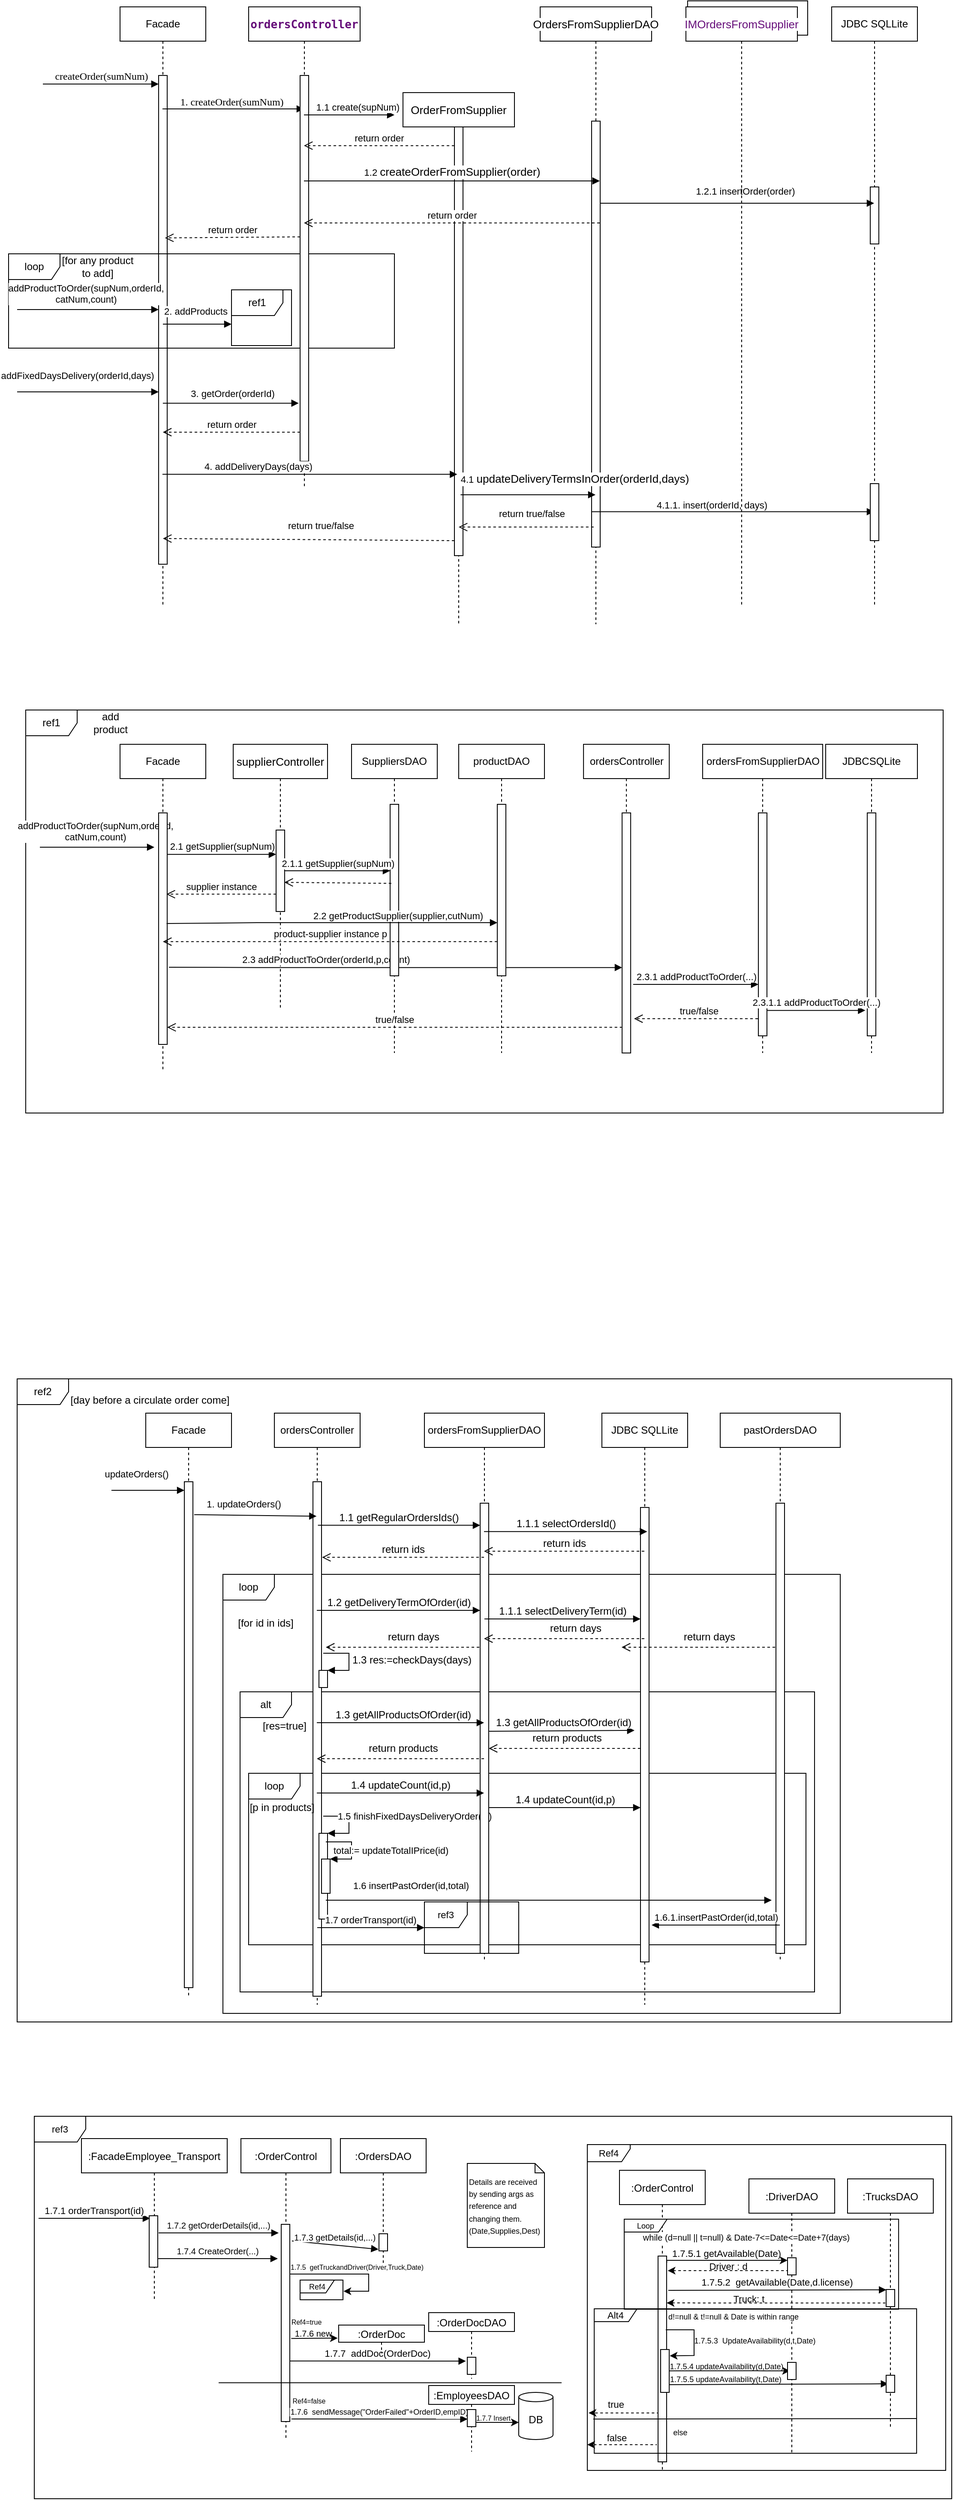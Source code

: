 <mxfile version="18.0.6" type="device"><diagram id="cPBLE0KKitC4MTnRT4KW" name="‫עמוד-1‬"><mxGraphModel dx="1162" dy="625" grid="1" gridSize="10" guides="1" tooltips="1" connect="1" arrows="1" fold="1" page="1" pageScale="1" pageWidth="1169" pageHeight="827" math="0" shadow="0"><root><mxCell id="0"/><mxCell id="1" parent="0"/><mxCell id="WtmdSHkWDEPnyB81uLNE-3" value="ref1" style="shape=umlFrame;whiteSpace=wrap;html=1;" parent="1" vertex="1"><mxGeometry x="30" y="890" width="1070" height="470" as="geometry"/></mxCell><mxCell id="WtmdSHkWDEPnyB81uLNE-88" value="ref2" style="shape=umlFrame;whiteSpace=wrap;html=1;fontFamily=Helvetica;fontColor=#000000;" parent="1" vertex="1"><mxGeometry x="20" y="1670" width="1090" height="750" as="geometry"/></mxCell><mxCell id="pAGz-KxnGS4Rv9tB_no6-17" value="loop" style="shape=umlFrame;whiteSpace=wrap;html=1;fontFamily=Helvetica;fontSize=12;" parent="1" vertex="1"><mxGeometry x="260" y="1898" width="720" height="512" as="geometry"/></mxCell><mxCell id="pAGz-KxnGS4Rv9tB_no6-19" value="alt" style="shape=umlFrame;whiteSpace=wrap;html=1;fontFamily=Helvetica;fontSize=12;" parent="1" vertex="1"><mxGeometry x="280" y="2035" width="670" height="350" as="geometry"/></mxCell><mxCell id="pAGz-KxnGS4Rv9tB_no6-31" value="loop" style="shape=umlFrame;whiteSpace=wrap;html=1;fontFamily=Helvetica;fontSize=12;" parent="1" vertex="1"><mxGeometry x="290" y="2130" width="650" height="200" as="geometry"/></mxCell><mxCell id="WtmdSHkWDEPnyB81uLNE-64" value="Object" style="html=1;fontFamily=Helvetica;" parent="1" vertex="1"><mxGeometry x="802" y="63" width="140" height="40" as="geometry"/></mxCell><mxCell id="WtmdSHkWDEPnyB81uLNE-1" value="Facade" style="shape=umlLifeline;perimeter=lifelinePerimeter;whiteSpace=wrap;html=1;container=1;collapsible=0;recursiveResize=0;outlineConnect=0;" parent="1" vertex="1"><mxGeometry x="140" y="70" width="100" height="700" as="geometry"/></mxCell><mxCell id="WtmdSHkWDEPnyB81uLNE-18" value="createOrder(sumNum)" style="html=1;verticalAlign=bottom;endArrow=block;entryX=0;entryY=0;labelBackgroundColor=none;fontFamily=Verdana;fontSize=12;edgeStyle=elbowEdgeStyle;elbow=vertical;" parent="WtmdSHkWDEPnyB81uLNE-1" edge="1"><mxGeometry relative="1" as="geometry"><mxPoint x="-90" y="90" as="sourcePoint"/><mxPoint x="45" y="90" as="targetPoint"/><mxPoint as="offset"/></mxGeometry></mxCell><mxCell id="WtmdSHkWDEPnyB81uLNE-33" value="" style="html=1;points=[];perimeter=orthogonalPerimeter;" parent="WtmdSHkWDEPnyB81uLNE-1" vertex="1"><mxGeometry x="45" y="80" width="10" height="570" as="geometry"/></mxCell><mxCell id="WtmdSHkWDEPnyB81uLNE-49" value="addFixedDaysDelivery(orderId,days)" style="html=1;verticalAlign=bottom;endArrow=block;rounded=0;fontFamily=Helvetica;" parent="WtmdSHkWDEPnyB81uLNE-1" edge="1"><mxGeometry x="-0.151" y="10" width="80" relative="1" as="geometry"><mxPoint x="-120" y="449" as="sourcePoint"/><mxPoint x="45" y="449" as="targetPoint"/><mxPoint as="offset"/></mxGeometry></mxCell><mxCell id="WtmdSHkWDEPnyB81uLNE-71" value="loop" style="shape=umlFrame;whiteSpace=wrap;html=1;fontFamily=Helvetica;" parent="WtmdSHkWDEPnyB81uLNE-1" vertex="1"><mxGeometry x="-130" y="288" width="450" height="110" as="geometry"/></mxCell><mxCell id="WtmdSHkWDEPnyB81uLNE-16" value="1. createOrder(sumNum)" style="html=1;verticalAlign=bottom;endArrow=block;labelBackgroundColor=none;fontFamily=Verdana;fontSize=12;edgeStyle=elbowEdgeStyle;elbow=vertical;" parent="1" edge="1"><mxGeometry x="-0.024" y="-1" relative="1" as="geometry"><mxPoint x="189.5" y="189" as="sourcePoint"/><mxPoint as="offset"/><Array as="points"><mxPoint x="270" y="189"/><mxPoint x="280" y="62"/><mxPoint x="690" y="62"/></Array><mxPoint x="354.5" y="189" as="targetPoint"/></mxGeometry></mxCell><mxCell id="WtmdSHkWDEPnyB81uLNE-32" value="&lt;pre style=&quot;background-color: rgb(255, 255, 255); font-family: &amp;quot;JetBrains Mono&amp;quot;, monospace; font-size: 9.8pt;&quot;&gt;&lt;span style=&quot;color:#660e7a;font-weight:bold;&quot;&gt;ordersController&lt;/span&gt;&lt;/pre&gt;" style="shape=umlLifeline;perimeter=lifelinePerimeter;whiteSpace=wrap;html=1;container=1;collapsible=0;recursiveResize=0;outlineConnect=0;" parent="1" vertex="1"><mxGeometry x="290" y="70" width="130" height="560" as="geometry"/></mxCell><mxCell id="WtmdSHkWDEPnyB81uLNE-40" value="" style="html=1;points=[];perimeter=orthogonalPerimeter;" parent="WtmdSHkWDEPnyB81uLNE-32" vertex="1"><mxGeometry x="60" y="80" width="10" height="450" as="geometry"/></mxCell><mxCell id="WtmdSHkWDEPnyB81uLNE-52" value="ref1" style="shape=umlFrame;whiteSpace=wrap;html=1;fontFamily=Helvetica;" parent="WtmdSHkWDEPnyB81uLNE-32" vertex="1"><mxGeometry x="-20" y="330" width="70" height="65" as="geometry"/></mxCell><mxCell id="WtmdSHkWDEPnyB81uLNE-59" value="return order" style="html=1;verticalAlign=bottom;endArrow=open;dashed=1;endSize=8;rounded=0;fontFamily=Helvetica;" parent="WtmdSHkWDEPnyB81uLNE-32" edge="1"><mxGeometry relative="1" as="geometry"><mxPoint x="60" y="496" as="sourcePoint"/><mxPoint x="-100.071" y="496" as="targetPoint"/></mxGeometry></mxCell><mxCell id="WtmdSHkWDEPnyB81uLNE-34" value="&lt;pre style=&quot;background-color: rgb(255, 255, 255); font-size: 9.8pt;&quot;&gt;&lt;font face=&quot;Helvetica&quot;&gt;OrderFromSupplier&lt;/font&gt;&lt;/pre&gt;" style="shape=umlLifeline;perimeter=lifelinePerimeter;whiteSpace=wrap;html=1;container=1;collapsible=0;recursiveResize=0;outlineConnect=0;" parent="1" vertex="1"><mxGeometry x="470" y="170" width="130" height="620" as="geometry"/></mxCell><mxCell id="WtmdSHkWDEPnyB81uLNE-36" value="" style="html=1;points=[];perimeter=orthogonalPerimeter;" parent="WtmdSHkWDEPnyB81uLNE-34" vertex="1"><mxGeometry x="60" y="40" width="10" height="500" as="geometry"/></mxCell><mxCell id="WtmdSHkWDEPnyB81uLNE-70" value="return true/false" style="html=1;verticalAlign=bottom;endArrow=open;dashed=1;endSize=8;rounded=0;fontFamily=Helvetica;exitX=0.24;exitY=0.953;exitDx=0;exitDy=0;exitPerimeter=0;" parent="WtmdSHkWDEPnyB81uLNE-34" edge="1"><mxGeometry x="-0.083" y="-7" relative="1" as="geometry"><mxPoint x="60.0" y="522.503" as="sourcePoint"/><mxPoint x="-280" y="520" as="targetPoint"/><mxPoint as="offset"/></mxGeometry></mxCell><mxCell id="WtmdSHkWDEPnyB81uLNE-35" value="1.1 create(supNum)" style="html=1;verticalAlign=bottom;endArrow=block;rounded=0;" parent="1" edge="1"><mxGeometry x="0.162" width="80" relative="1" as="geometry"><mxPoint x="354.5" y="196" as="sourcePoint"/><mxPoint x="460" y="196" as="targetPoint"/><mxPoint x="1" as="offset"/></mxGeometry></mxCell><mxCell id="WtmdSHkWDEPnyB81uLNE-37" value="return order" style="html=1;verticalAlign=bottom;endArrow=open;dashed=1;endSize=8;rounded=0;exitX=0;exitY=0.236;exitDx=0;exitDy=0;exitPerimeter=0;" parent="1" edge="1"><mxGeometry relative="1" as="geometry"><mxPoint x="530" y="231.84" as="sourcePoint"/><mxPoint x="354.5" y="231.84" as="targetPoint"/></mxGeometry></mxCell><mxCell id="WtmdSHkWDEPnyB81uLNE-39" value="&lt;pre style=&quot;background-color: rgb(255, 255, 255); font-size: 9.8pt;&quot;&gt;&lt;font face=&quot;Helvetica&quot;&gt;OrdersFromSupplierDAO&lt;/font&gt;&lt;/pre&gt;" style="shape=umlLifeline;perimeter=lifelinePerimeter;whiteSpace=wrap;html=1;container=1;collapsible=0;recursiveResize=0;outlineConnect=0;" parent="1" vertex="1"><mxGeometry x="630" y="70" width="130" height="720" as="geometry"/></mxCell><mxCell id="WtmdSHkWDEPnyB81uLNE-41" value="" style="html=1;points=[];perimeter=orthogonalPerimeter;" parent="WtmdSHkWDEPnyB81uLNE-39" vertex="1"><mxGeometry x="60" y="133.25" width="10" height="496.75" as="geometry"/></mxCell><mxCell id="WtmdSHkWDEPnyB81uLNE-68" value="4.1.1. insert(orderId, days)" style="html=1;verticalAlign=bottom;endArrow=block;rounded=0;fontFamily=Helvetica;" parent="WtmdSHkWDEPnyB81uLNE-39" target="WtmdSHkWDEPnyB81uLNE-44" edge="1"><mxGeometry x="-0.15" y="-1" width="80" relative="1" as="geometry"><mxPoint x="60" y="588.75" as="sourcePoint"/><mxPoint x="140" y="588.75" as="targetPoint"/><mxPoint as="offset"/></mxGeometry></mxCell><mxCell id="WtmdSHkWDEPnyB81uLNE-42" value="1.2&amp;nbsp;&lt;span style=&quot;font-size: 9.8pt;&quot;&gt;createOrderFromSupplier(order)&lt;/span&gt;" style="html=1;verticalAlign=bottom;endArrow=block;rounded=0;" parent="1" edge="1"><mxGeometry width="80" relative="1" as="geometry"><mxPoint x="354.5" y="273" as="sourcePoint"/><mxPoint x="699.5" y="273" as="targetPoint"/></mxGeometry></mxCell><mxCell id="WtmdSHkWDEPnyB81uLNE-43" value="return order" style="html=1;verticalAlign=bottom;endArrow=open;dashed=1;endSize=8;rounded=0;fontFamily=Helvetica;" parent="1" edge="1"><mxGeometry relative="1" as="geometry"><mxPoint x="699.5" y="322" as="sourcePoint"/><mxPoint x="354.5" y="322" as="targetPoint"/></mxGeometry></mxCell><mxCell id="WtmdSHkWDEPnyB81uLNE-44" value="JDBC SQLLite" style="shape=umlLifeline;perimeter=lifelinePerimeter;whiteSpace=wrap;html=1;container=1;collapsible=0;recursiveResize=0;outlineConnect=0;" parent="1" vertex="1"><mxGeometry x="970" y="70" width="100" height="700" as="geometry"/></mxCell><mxCell id="WtmdSHkWDEPnyB81uLNE-45" value="" style="html=1;points=[];perimeter=orthogonalPerimeter;" parent="WtmdSHkWDEPnyB81uLNE-44" vertex="1"><mxGeometry x="45" y="210" width="10" height="66.5" as="geometry"/></mxCell><mxCell id="WtmdSHkWDEPnyB81uLNE-66" value="" style="html=1;points=[];perimeter=orthogonalPerimeter;" parent="WtmdSHkWDEPnyB81uLNE-44" vertex="1"><mxGeometry x="45" y="556" width="10" height="66.5" as="geometry"/></mxCell><mxCell id="WtmdSHkWDEPnyB81uLNE-47" value="1.2.1 insertOrder(order)" style="html=1;verticalAlign=bottom;endArrow=block;rounded=0;fontFamily=Helvetica;" parent="1" target="WtmdSHkWDEPnyB81uLNE-44" edge="1"><mxGeometry x="0.058" y="5" width="80" relative="1" as="geometry"><mxPoint x="699.5" y="299" as="sourcePoint"/><mxPoint x="889.5" y="299" as="targetPoint"/><mxPoint as="offset"/></mxGeometry></mxCell><mxCell id="WtmdSHkWDEPnyB81uLNE-51" value="addProductToOrder(supNum,orderId,&lt;br&gt;catNum,count)" style="html=1;verticalAlign=bottom;endArrow=block;rounded=0;fontFamily=Helvetica;" parent="1" edge="1"><mxGeometry x="-0.03" y="3" width="80" relative="1" as="geometry"><mxPoint x="20" y="423" as="sourcePoint"/><mxPoint x="185" y="423" as="targetPoint"/><mxPoint as="offset"/></mxGeometry></mxCell><mxCell id="WtmdSHkWDEPnyB81uLNE-53" value="" style="html=1;verticalAlign=bottom;endArrow=block;rounded=0;fontFamily=Helvetica;" parent="1" edge="1"><mxGeometry width="80" relative="1" as="geometry"><mxPoint x="190" y="440" as="sourcePoint"/><mxPoint x="270" y="440" as="targetPoint"/></mxGeometry></mxCell><mxCell id="WtmdSHkWDEPnyB81uLNE-57" value="2. addProducts" style="edgeLabel;html=1;align=center;verticalAlign=middle;resizable=0;points=[];fontFamily=Helvetica;" parent="WtmdSHkWDEPnyB81uLNE-53" vertex="1" connectable="0"><mxGeometry x="-0.178" y="9" relative="1" as="geometry"><mxPoint x="5" y="-6" as="offset"/></mxGeometry></mxCell><mxCell id="WtmdSHkWDEPnyB81uLNE-55" value="3. getOrder(orderId)" style="html=1;verticalAlign=bottom;endArrow=block;rounded=0;fontFamily=Helvetica;entryX=-0.16;entryY=0.796;entryDx=0;entryDy=0;entryPerimeter=0;" parent="1" edge="1"><mxGeometry x="0.013" y="2" width="80" relative="1" as="geometry"><mxPoint x="189.929" y="532.2" as="sourcePoint"/><mxPoint x="348.4" y="532.2" as="targetPoint"/><mxPoint x="1" as="offset"/></mxGeometry></mxCell><mxCell id="WtmdSHkWDEPnyB81uLNE-48" value="return order" style="html=1;verticalAlign=bottom;endArrow=open;dashed=1;endSize=8;rounded=0;fontFamily=Helvetica;exitX=0;exitY=0.456;exitDx=0;exitDy=0;exitPerimeter=0;entryX=0.737;entryY=0.397;entryDx=0;entryDy=0;entryPerimeter=0;" parent="1" edge="1"><mxGeometry relative="1" as="geometry"><mxPoint x="350" y="338.2" as="sourcePoint"/><mxPoint x="192.37" y="339.44" as="targetPoint"/></mxGeometry></mxCell><mxCell id="WtmdSHkWDEPnyB81uLNE-62" value="4. addDeliveryDays(days)" style="html=1;verticalAlign=bottom;endArrow=block;rounded=0;fontFamily=Helvetica;entryX=0.32;entryY=0.928;entryDx=0;entryDy=0;entryPerimeter=0;" parent="1" edge="1"><mxGeometry x="-0.357" width="80" relative="1" as="geometry"><mxPoint x="189.5" y="615.16" as="sourcePoint"/><mxPoint x="533.2" y="615.16" as="targetPoint"/><mxPoint x="1" as="offset"/></mxGeometry></mxCell><mxCell id="WtmdSHkWDEPnyB81uLNE-63" value="&lt;pre style=&quot;background-color: rgb(255, 255, 255); font-size: 9.8pt;&quot;&gt;&lt;span style=&quot;color: rgb(102, 14, 122);&quot;&gt;&lt;font style=&quot;&quot; face=&quot;Helvetica&quot;&gt;IMOrdersFromSupplier&lt;/font&gt;&lt;/span&gt;&lt;/pre&gt;" style="shape=umlLifeline;perimeter=lifelinePerimeter;whiteSpace=wrap;html=1;container=1;collapsible=0;recursiveResize=0;outlineConnect=0;fontFamily=Helvetica;" parent="1" vertex="1"><mxGeometry x="800" y="70" width="130" height="700" as="geometry"/></mxCell><mxCell id="WtmdSHkWDEPnyB81uLNE-65" value="4.1&amp;nbsp;&lt;span style=&quot;font-size: 9.8pt;&quot;&gt;updateDeliveryTermsInOrder(orderId,days)&lt;/span&gt;" style="html=1;verticalAlign=bottom;endArrow=block;rounded=0;fontFamily=Helvetica;exitX=0.72;exitY=0.91;exitDx=0;exitDy=0;exitPerimeter=0;" parent="1" edge="1"><mxGeometry x="0.689" y="8" width="80" relative="1" as="geometry"><mxPoint x="537.2" y="639" as="sourcePoint"/><mxPoint x="694.5" y="639" as="targetPoint"/><mxPoint as="offset"/></mxGeometry></mxCell><mxCell id="WtmdSHkWDEPnyB81uLNE-69" value="return true/false" style="html=1;verticalAlign=bottom;endArrow=open;dashed=1;endSize=8;rounded=0;fontFamily=Helvetica;exitX=0.24;exitY=0.953;exitDx=0;exitDy=0;exitPerimeter=0;" parent="1" source="WtmdSHkWDEPnyB81uLNE-41" target="WtmdSHkWDEPnyB81uLNE-34" edge="1"><mxGeometry x="-0.083" y="-7" relative="1" as="geometry"><mxPoint x="410" y="760" as="sourcePoint"/><mxPoint x="330" y="760" as="targetPoint"/><mxPoint as="offset"/></mxGeometry></mxCell><mxCell id="WtmdSHkWDEPnyB81uLNE-72" value="[for any product to add]" style="text;html=1;strokeColor=none;fillColor=none;align=center;verticalAlign=middle;whiteSpace=wrap;rounded=0;fontFamily=Helvetica;" parent="1" vertex="1"><mxGeometry x="69" y="358" width="90" height="30" as="geometry"/></mxCell><mxCell id="WtmdSHkWDEPnyB81uLNE-73" value="add product" style="text;html=1;strokeColor=none;fillColor=none;align=center;verticalAlign=middle;whiteSpace=wrap;rounded=0;fontFamily=Helvetica;" parent="1" vertex="1"><mxGeometry x="99" y="890" width="60" height="30" as="geometry"/></mxCell><mxCell id="WtmdSHkWDEPnyB81uLNE-74" value="addProductToOrder(supNum,orderId,&lt;br&gt;catNum,count)" style="html=1;verticalAlign=bottom;endArrow=block;rounded=0;fontFamily=Helvetica;" parent="1" edge="1"><mxGeometry x="-0.03" y="3" width="80" relative="1" as="geometry"><mxPoint x="46.5" y="1050" as="sourcePoint"/><mxPoint x="180" y="1050" as="targetPoint"/><mxPoint as="offset"/></mxGeometry></mxCell><mxCell id="WtmdSHkWDEPnyB81uLNE-75" value="Facade" style="shape=umlLifeline;perimeter=lifelinePerimeter;whiteSpace=wrap;html=1;container=1;collapsible=0;recursiveResize=0;outlineConnect=0;" parent="1" vertex="1"><mxGeometry x="140" y="930" width="100" height="380" as="geometry"/></mxCell><mxCell id="WtmdSHkWDEPnyB81uLNE-77" value="" style="html=1;points=[];perimeter=orthogonalPerimeter;" parent="WtmdSHkWDEPnyB81uLNE-75" vertex="1"><mxGeometry x="45" y="80" width="10" height="270" as="geometry"/></mxCell><mxCell id="WtmdSHkWDEPnyB81uLNE-80" value="&lt;pre style=&quot;background-color: rgb(255, 255, 255); font-size: 9.8pt;&quot;&gt;&lt;font style=&quot;&quot; face=&quot;Helvetica&quot;&gt;supplierController&lt;/font&gt;&lt;/pre&gt;" style="shape=umlLifeline;perimeter=lifelinePerimeter;whiteSpace=wrap;html=1;container=1;collapsible=0;recursiveResize=0;outlineConnect=0;fontFamily=Helvetica;" parent="1" vertex="1"><mxGeometry x="272" y="930" width="110" height="310" as="geometry"/></mxCell><mxCell id="WtmdSHkWDEPnyB81uLNE-82" value="" style="html=1;points=[];perimeter=orthogonalPerimeter;fontFamily=Helvetica;fontColor=#000000;" parent="WtmdSHkWDEPnyB81uLNE-80" vertex="1"><mxGeometry x="50" y="100" width="10" height="95" as="geometry"/></mxCell><mxCell id="xWQB2rc7k7d2IPNSAw6_-12" value="2.3 addProductToOrder(orderId,p,count)" style="html=1;verticalAlign=bottom;endArrow=block;rounded=0;fontFamily=Helvetica;fontColor=#000000;exitX=1.205;exitY=0.532;exitDx=0;exitDy=0;exitPerimeter=0;" edge="1" parent="WtmdSHkWDEPnyB81uLNE-80" target="pAGz-KxnGS4Rv9tB_no6-54"><mxGeometry x="-0.308" width="80" relative="1" as="geometry"><mxPoint x="-74.95" y="260" as="sourcePoint"/><mxPoint x="308" y="260.32" as="targetPoint"/><Array as="points"><mxPoint x="28" y="260.32"/></Array><mxPoint as="offset"/></mxGeometry></mxCell><mxCell id="WtmdSHkWDEPnyB81uLNE-81" value="2.1 getSupplier(supNum)" style="html=1;verticalAlign=bottom;endArrow=block;rounded=0;fontFamily=Helvetica;fontColor=#000000;exitX=1.038;exitY=0.179;exitDx=0;exitDy=0;exitPerimeter=0;" parent="1" source="WtmdSHkWDEPnyB81uLNE-77" target="WtmdSHkWDEPnyB81uLNE-82" edge="1"><mxGeometry width="80" relative="1" as="geometry"><mxPoint x="240" y="1065" as="sourcePoint"/><mxPoint x="370" y="1080" as="targetPoint"/></mxGeometry></mxCell><mxCell id="WtmdSHkWDEPnyB81uLNE-83" value="SuppliersDAO" style="shape=umlLifeline;perimeter=lifelinePerimeter;whiteSpace=wrap;html=1;container=1;collapsible=0;recursiveResize=0;outlineConnect=0;fontFamily=Helvetica;fontColor=#000000;" parent="1" vertex="1"><mxGeometry x="410" y="930" width="100" height="360" as="geometry"/></mxCell><mxCell id="pAGz-KxnGS4Rv9tB_no6-53" value="" style="html=1;points=[];perimeter=orthogonalPerimeter;fontFamily=Helvetica;fontSize=11;" parent="WtmdSHkWDEPnyB81uLNE-83" vertex="1"><mxGeometry x="45" y="70" width="10" height="200" as="geometry"/></mxCell><mxCell id="WtmdSHkWDEPnyB81uLNE-86" value="ordersController" style="shape=umlLifeline;perimeter=lifelinePerimeter;whiteSpace=wrap;html=1;container=1;collapsible=0;recursiveResize=0;outlineConnect=0;fontFamily=Helvetica;fontColor=#000000;" parent="1" vertex="1"><mxGeometry x="680.56" y="930" width="100" height="360" as="geometry"/></mxCell><mxCell id="pAGz-KxnGS4Rv9tB_no6-54" value="" style="html=1;points=[];perimeter=orthogonalPerimeter;fontFamily=Helvetica;fontSize=11;" parent="WtmdSHkWDEPnyB81uLNE-86" vertex="1"><mxGeometry x="45" y="80" width="10" height="280" as="geometry"/></mxCell><mxCell id="xWQB2rc7k7d2IPNSAw6_-18" value="true/false" style="html=1;verticalAlign=bottom;endArrow=open;dashed=1;endSize=8;rounded=0;" edge="1" parent="WtmdSHkWDEPnyB81uLNE-86"><mxGeometry relative="1" as="geometry"><mxPoint x="209.44" y="320" as="sourcePoint"/><mxPoint x="58.94" y="320" as="targetPoint"/></mxGeometry></mxCell><mxCell id="WtmdSHkWDEPnyB81uLNE-87" value="ordersFromSupplierDAO" style="shape=umlLifeline;perimeter=lifelinePerimeter;whiteSpace=wrap;html=1;container=1;collapsible=0;recursiveResize=0;outlineConnect=0;fontFamily=Helvetica;fontColor=#000000;" parent="1" vertex="1"><mxGeometry x="819.5" y="930" width="140" height="360" as="geometry"/></mxCell><mxCell id="pAGz-KxnGS4Rv9tB_no6-55" value="" style="html=1;points=[];perimeter=orthogonalPerimeter;fontFamily=Helvetica;fontSize=11;" parent="WtmdSHkWDEPnyB81uLNE-87" vertex="1"><mxGeometry x="65" y="80" width="10" height="260" as="geometry"/></mxCell><mxCell id="WtmdSHkWDEPnyB81uLNE-89" value="[day before a circulate order come]" style="text;html=1;strokeColor=none;fillColor=none;align=center;verticalAlign=middle;whiteSpace=wrap;rounded=0;fontFamily=Helvetica;fontColor=#000000;" parent="1" vertex="1"><mxGeometry x="70" y="1680" width="210" height="30" as="geometry"/></mxCell><mxCell id="pAGz-KxnGS4Rv9tB_no6-1" value="Facade" style="shape=umlLifeline;perimeter=lifelinePerimeter;whiteSpace=wrap;html=1;container=1;collapsible=0;recursiveResize=0;outlineConnect=0;" parent="1" vertex="1"><mxGeometry x="170" y="1710" width="100" height="680" as="geometry"/></mxCell><mxCell id="pAGz-KxnGS4Rv9tB_no6-2" value="" style="html=1;points=[];perimeter=orthogonalPerimeter;" parent="pAGz-KxnGS4Rv9tB_no6-1" vertex="1"><mxGeometry x="45" y="80" width="10" height="590" as="geometry"/></mxCell><mxCell id="pAGz-KxnGS4Rv9tB_no6-5" value="updateOrders()" style="html=1;verticalAlign=bottom;endArrow=block;rounded=0;" parent="pAGz-KxnGS4Rv9tB_no6-1" edge="1"><mxGeometry x="-0.294" y="10" width="80" relative="1" as="geometry"><mxPoint x="-40" y="90" as="sourcePoint"/><mxPoint x="45" y="90" as="targetPoint"/><mxPoint x="-1" as="offset"/></mxGeometry></mxCell><mxCell id="pAGz-KxnGS4Rv9tB_no6-3" value="ordersController" style="shape=umlLifeline;perimeter=lifelinePerimeter;whiteSpace=wrap;html=1;container=1;collapsible=0;recursiveResize=0;outlineConnect=0;fontFamily=Helvetica;fontColor=#000000;" parent="1" vertex="1"><mxGeometry x="320" y="1710" width="100" height="690" as="geometry"/></mxCell><mxCell id="pAGz-KxnGS4Rv9tB_no6-4" value="" style="html=1;points=[];perimeter=orthogonalPerimeter;" parent="pAGz-KxnGS4Rv9tB_no6-3" vertex="1"><mxGeometry x="45" y="80" width="10" height="600" as="geometry"/></mxCell><mxCell id="pAGz-KxnGS4Rv9tB_no6-25" value="" style="html=1;points=[];perimeter=orthogonalPerimeter;fontFamily=Helvetica;fontSize=12;" parent="pAGz-KxnGS4Rv9tB_no6-3" vertex="1"><mxGeometry x="52" y="300" width="10" height="20" as="geometry"/></mxCell><mxCell id="pAGz-KxnGS4Rv9tB_no6-26" value="1.3 res:=checkDays(days)" style="edgeStyle=orthogonalEdgeStyle;html=1;align=left;spacingLeft=2;endArrow=block;rounded=0;entryX=1;entryY=0;fontFamily=Helvetica;fontSize=12;" parent="pAGz-KxnGS4Rv9tB_no6-3" target="pAGz-KxnGS4Rv9tB_no6-25" edge="1"><mxGeometry relative="1" as="geometry"><mxPoint x="57" y="280" as="sourcePoint"/><Array as="points"><mxPoint x="87" y="280"/></Array></mxGeometry></mxCell><mxCell id="pAGz-KxnGS4Rv9tB_no6-18" value="[for id in ids]" style="text;html=1;strokeColor=none;fillColor=none;align=center;verticalAlign=middle;whiteSpace=wrap;rounded=0;fontFamily=Helvetica;fontSize=12;" parent="pAGz-KxnGS4Rv9tB_no6-3" vertex="1"><mxGeometry x="-50" y="230" width="80" height="30" as="geometry"/></mxCell><mxCell id="pAGz-KxnGS4Rv9tB_no6-38" value="" style="html=1;points=[];perimeter=orthogonalPerimeter;fontFamily=Helvetica;fontSize=11;" parent="pAGz-KxnGS4Rv9tB_no6-3" vertex="1"><mxGeometry x="52" y="490" width="10" height="100" as="geometry"/></mxCell><mxCell id="pAGz-KxnGS4Rv9tB_no6-39" value="&lt;span style=&quot;text-align: center;&quot;&gt;1.5&amp;nbsp;finishFixedDaysDeliveryOrder(id)&lt;/span&gt;" style="edgeStyle=orthogonalEdgeStyle;html=1;align=left;spacingLeft=2;endArrow=block;rounded=0;entryX=1;entryY=0;fontFamily=Helvetica;fontSize=11;" parent="pAGz-KxnGS4Rv9tB_no6-3" target="pAGz-KxnGS4Rv9tB_no6-38" edge="1"><mxGeometry x="-0.653" relative="1" as="geometry"><mxPoint x="57" y="470" as="sourcePoint"/><Array as="points"><mxPoint x="87" y="470"/></Array><mxPoint as="offset"/></mxGeometry></mxCell><mxCell id="pAGz-KxnGS4Rv9tB_no6-40" value="" style="html=1;points=[];perimeter=orthogonalPerimeter;fontFamily=Helvetica;fontSize=11;" parent="pAGz-KxnGS4Rv9tB_no6-3" vertex="1"><mxGeometry x="55" y="520" width="10" height="40" as="geometry"/></mxCell><mxCell id="pAGz-KxnGS4Rv9tB_no6-41" value="&lt;font style=&quot;font-size: 11px;&quot;&gt;total:=&amp;nbsp;updateTotalIPrice(id)&lt;/font&gt;" style="edgeStyle=orthogonalEdgeStyle;html=1;align=left;spacingLeft=2;endArrow=block;rounded=0;entryX=1;entryY=0;fontFamily=Helvetica;fontSize=11;" parent="pAGz-KxnGS4Rv9tB_no6-3" target="pAGz-KxnGS4Rv9tB_no6-40" edge="1"><mxGeometry x="1" y="-10" relative="1" as="geometry"><mxPoint x="60" y="500" as="sourcePoint"/><Array as="points"><mxPoint x="90" y="500"/></Array><mxPoint as="offset"/></mxGeometry></mxCell><mxCell id="pAGz-KxnGS4Rv9tB_no6-7" value="1. updateOrders()" style="html=1;verticalAlign=bottom;endArrow=block;rounded=0;entryX=0.42;entryY=0.067;entryDx=0;entryDy=0;entryPerimeter=0;exitX=1.148;exitY=0.065;exitDx=0;exitDy=0;exitPerimeter=0;" parent="1" source="pAGz-KxnGS4Rv9tB_no6-2" target="pAGz-KxnGS4Rv9tB_no6-4" edge="1"><mxGeometry x="-0.191" y="4" width="80" relative="1" as="geometry"><mxPoint x="230" y="1824.71" as="sourcePoint"/><mxPoint x="315" y="1824.71" as="targetPoint"/><mxPoint as="offset"/></mxGeometry></mxCell><mxCell id="pAGz-KxnGS4Rv9tB_no6-8" value="ordersFromSupplierDAO" style="shape=umlLifeline;perimeter=lifelinePerimeter;whiteSpace=wrap;html=1;container=1;collapsible=0;recursiveResize=0;outlineConnect=0;fontFamily=Helvetica;fontColor=#000000;" parent="1" vertex="1"><mxGeometry x="495" y="1710" width="140" height="640" as="geometry"/></mxCell><mxCell id="pAGz-KxnGS4Rv9tB_no6-10" value="" style="html=1;points=[];perimeter=orthogonalPerimeter;fontFamily=Helvetica;" parent="pAGz-KxnGS4Rv9tB_no6-8" vertex="1"><mxGeometry x="65" y="105" width="10" height="525" as="geometry"/></mxCell><mxCell id="pAGz-KxnGS4Rv9tB_no6-24" value="return days" style="html=1;verticalAlign=bottom;endArrow=open;dashed=1;endSize=8;rounded=0;fontFamily=Helvetica;fontSize=12;" parent="pAGz-KxnGS4Rv9tB_no6-8" edge="1"><mxGeometry x="-0.128" y="-3" relative="1" as="geometry"><mxPoint x="64" y="273" as="sourcePoint"/><mxPoint x="-115" y="273" as="targetPoint"/><mxPoint x="1" as="offset"/></mxGeometry></mxCell><mxCell id="pAGz-KxnGS4Rv9tB_no6-48" value="ref3" style="shape=umlFrame;whiteSpace=wrap;html=1;fontFamily=Helvetica;fontSize=11;width=50;height=30;" parent="pAGz-KxnGS4Rv9tB_no6-8" vertex="1"><mxGeometry y="570" width="110" height="60" as="geometry"/></mxCell><mxCell id="pAGz-KxnGS4Rv9tB_no6-9" value="&lt;font style=&quot;font-size: 12px;&quot;&gt;1.1&amp;nbsp;getRegularOrdersIds()&lt;/font&gt;" style="html=1;verticalAlign=bottom;endArrow=block;rounded=0;exitX=0.58;exitY=0.473;exitDx=0;exitDy=0;exitPerimeter=0;" parent="1" target="pAGz-KxnGS4Rv9tB_no6-10" edge="1"><mxGeometry width="80" relative="1" as="geometry"><mxPoint x="370.8" y="1840.76" as="sourcePoint"/><mxPoint x="564.5" y="1840.76" as="targetPoint"/></mxGeometry></mxCell><mxCell id="pAGz-KxnGS4Rv9tB_no6-11" value="return ids" style="html=1;verticalAlign=bottom;endArrow=open;dashed=1;endSize=8;rounded=0;fontFamily=Helvetica;fontSize=12;entryX=1.06;entryY=0.593;entryDx=0;entryDy=0;entryPerimeter=0;" parent="1" edge="1"><mxGeometry relative="1" as="geometry"><mxPoint x="564.5" y="1878.16" as="sourcePoint"/><mxPoint x="375.6" y="1878.16" as="targetPoint"/></mxGeometry></mxCell><mxCell id="pAGz-KxnGS4Rv9tB_no6-12" value="JDBC SQLLite" style="shape=umlLifeline;perimeter=lifelinePerimeter;whiteSpace=wrap;html=1;container=1;collapsible=0;recursiveResize=0;outlineConnect=0;" parent="1" vertex="1"><mxGeometry x="702" y="1710" width="100" height="690" as="geometry"/></mxCell><mxCell id="pAGz-KxnGS4Rv9tB_no6-13" value="" style="html=1;points=[];perimeter=orthogonalPerimeter;" parent="pAGz-KxnGS4Rv9tB_no6-12" vertex="1"><mxGeometry x="45" y="110" width="10" height="530" as="geometry"/></mxCell><mxCell id="pAGz-KxnGS4Rv9tB_no6-21" value="1.1.1 selectDeliveryTerm(id)" style="html=1;verticalAlign=bottom;endArrow=block;rounded=0;fontFamily=Helvetica;fontSize=12;entryX=0.528;entryY=0.414;entryDx=0;entryDy=0;entryPerimeter=0;" parent="pAGz-KxnGS4Rv9tB_no6-12" source="pAGz-KxnGS4Rv9tB_no6-8" edge="1"><mxGeometry width="80" relative="1" as="geometry"><mxPoint x="-145.3" y="240.0" as="sourcePoint"/><mxPoint x="45" y="240.0" as="targetPoint"/></mxGeometry></mxCell><mxCell id="pAGz-KxnGS4Rv9tB_no6-34" value="1.3&amp;nbsp;&lt;font style=&quot;font-size: 12px;&quot;&gt;getAllProductsOfOrder(id)&lt;/font&gt;" style="html=1;verticalAlign=bottom;endArrow=block;rounded=0;fontFamily=Helvetica;fontSize=12;" parent="pAGz-KxnGS4Rv9tB_no6-12" edge="1"><mxGeometry x="0.031" width="80" relative="1" as="geometry"><mxPoint x="-132" y="371" as="sourcePoint"/><mxPoint x="38" y="370" as="targetPoint"/><mxPoint as="offset"/></mxGeometry></mxCell><mxCell id="pAGz-KxnGS4Rv9tB_no6-35" value="return products" style="html=1;verticalAlign=bottom;endArrow=open;dashed=1;endSize=8;rounded=0;fontFamily=Helvetica;fontSize=12;" parent="pAGz-KxnGS4Rv9tB_no6-12" edge="1"><mxGeometry x="-0.031" y="-3" relative="1" as="geometry"><mxPoint x="45" y="391" as="sourcePoint"/><mxPoint x="-132" y="391" as="targetPoint"/><mxPoint as="offset"/></mxGeometry></mxCell><mxCell id="pAGz-KxnGS4Rv9tB_no6-36" value="&lt;font style=&quot;font-size: 12px;&quot;&gt;1.4&amp;nbsp;updateCount(id,p)&lt;/font&gt;" style="html=1;verticalAlign=bottom;endArrow=block;rounded=0;fontFamily=Helvetica;fontSize=12;" parent="pAGz-KxnGS4Rv9tB_no6-12" edge="1"><mxGeometry width="80" relative="1" as="geometry"><mxPoint x="-132" y="460" as="sourcePoint"/><mxPoint x="45" y="460" as="targetPoint"/></mxGeometry></mxCell><mxCell id="pAGz-KxnGS4Rv9tB_no6-15" value="1.1.1 selectOrdersId()" style="html=1;verticalAlign=bottom;endArrow=block;rounded=0;fontFamily=Helvetica;fontSize=12;entryX=0.528;entryY=0.414;entryDx=0;entryDy=0;entryPerimeter=0;" parent="1" edge="1"><mxGeometry width="80" relative="1" as="geometry"><mxPoint x="564.5" y="1848.14" as="sourcePoint"/><mxPoint x="754.8" y="1848.14" as="targetPoint"/></mxGeometry></mxCell><mxCell id="pAGz-KxnGS4Rv9tB_no6-16" value="return ids" style="html=1;verticalAlign=bottom;endArrow=open;dashed=1;endSize=8;rounded=0;fontFamily=Helvetica;fontSize=12;" parent="1" edge="1"><mxGeometry relative="1" as="geometry"><mxPoint x="751.5" y="1871" as="sourcePoint"/><mxPoint x="564.5" y="1871" as="targetPoint"/></mxGeometry></mxCell><mxCell id="pAGz-KxnGS4Rv9tB_no6-20" value="1.2&amp;nbsp;&lt;font style=&quot;font-size: 12px;&quot;&gt;getDeliveryTermOfOrder(id)&lt;/font&gt;" style="html=1;verticalAlign=bottom;endArrow=block;rounded=0;fontFamily=Helvetica;fontSize=12;" parent="1" edge="1"><mxGeometry width="80" relative="1" as="geometry"><mxPoint x="369.5" y="1940" as="sourcePoint"/><mxPoint x="560" y="1940" as="targetPoint"/></mxGeometry></mxCell><mxCell id="pAGz-KxnGS4Rv9tB_no6-23" value="return days" style="html=1;verticalAlign=bottom;endArrow=open;dashed=1;endSize=8;rounded=0;fontFamily=Helvetica;fontSize=12;" parent="1" edge="1"><mxGeometry x="-0.128" y="-3" relative="1" as="geometry"><mxPoint x="751.5" y="1973" as="sourcePoint"/><mxPoint x="564.5" y="1973" as="targetPoint"/><mxPoint x="1" as="offset"/></mxGeometry></mxCell><mxCell id="pAGz-KxnGS4Rv9tB_no6-27" value="[res=true]" style="text;html=1;strokeColor=none;fillColor=none;align=center;verticalAlign=middle;whiteSpace=wrap;rounded=0;fontFamily=Helvetica;fontSize=12;" parent="1" vertex="1"><mxGeometry x="302" y="2060" width="60" height="30" as="geometry"/></mxCell><mxCell id="pAGz-KxnGS4Rv9tB_no6-28" value="1.3&amp;nbsp;&lt;font style=&quot;font-size: 12px;&quot;&gt;getAllProductsOfOrder(id)&lt;/font&gt;" style="html=1;verticalAlign=bottom;endArrow=block;rounded=0;fontFamily=Helvetica;fontSize=12;" parent="1" edge="1"><mxGeometry x="0.031" width="80" relative="1" as="geometry"><mxPoint x="369.5" y="2071" as="sourcePoint"/><mxPoint x="564.5" y="2071" as="targetPoint"/><mxPoint as="offset"/></mxGeometry></mxCell><mxCell id="pAGz-KxnGS4Rv9tB_no6-29" value="return products" style="html=1;verticalAlign=bottom;endArrow=open;dashed=1;endSize=8;rounded=0;fontFamily=Helvetica;fontSize=12;" parent="1" edge="1"><mxGeometry x="-0.031" y="-3" relative="1" as="geometry"><mxPoint x="564.5" y="2113" as="sourcePoint"/><mxPoint x="369.5" y="2113" as="targetPoint"/><mxPoint as="offset"/></mxGeometry></mxCell><mxCell id="pAGz-KxnGS4Rv9tB_no6-32" value="[p in products]" style="text;html=1;strokeColor=none;fillColor=none;align=center;verticalAlign=middle;whiteSpace=wrap;rounded=0;fontFamily=Helvetica;fontSize=12;" parent="1" vertex="1"><mxGeometry x="289" y="2155" width="80" height="30" as="geometry"/></mxCell><mxCell id="pAGz-KxnGS4Rv9tB_no6-33" value="&lt;font style=&quot;font-size: 12px;&quot;&gt;1.4&amp;nbsp;updateCount(id,p)&lt;/font&gt;" style="html=1;verticalAlign=bottom;endArrow=block;rounded=0;fontFamily=Helvetica;fontSize=12;" parent="1" edge="1"><mxGeometry width="80" relative="1" as="geometry"><mxPoint x="369.5" y="2153" as="sourcePoint"/><mxPoint x="564.5" y="2153" as="targetPoint"/></mxGeometry></mxCell><mxCell id="pAGz-KxnGS4Rv9tB_no6-42" value="1.6 insertPastOrder(id,total)" style="html=1;verticalAlign=bottom;endArrow=block;rounded=0;fontFamily=Helvetica;fontSize=11;" parent="1" edge="1"><mxGeometry x="-0.622" y="8" width="80" relative="1" as="geometry"><mxPoint x="380" y="2278" as="sourcePoint"/><mxPoint x="900" y="2278" as="targetPoint"/><mxPoint as="offset"/></mxGeometry></mxCell><mxCell id="pAGz-KxnGS4Rv9tB_no6-43" value="pastOrdersDAO" style="shape=umlLifeline;perimeter=lifelinePerimeter;whiteSpace=wrap;html=1;container=1;collapsible=0;recursiveResize=0;outlineConnect=0;fontFamily=Helvetica;fontColor=#000000;" parent="1" vertex="1"><mxGeometry x="840" y="1710" width="140" height="640" as="geometry"/></mxCell><mxCell id="pAGz-KxnGS4Rv9tB_no6-44" value="" style="html=1;points=[];perimeter=orthogonalPerimeter;fontFamily=Helvetica;" parent="pAGz-KxnGS4Rv9tB_no6-43" vertex="1"><mxGeometry x="65" y="105" width="10" height="525" as="geometry"/></mxCell><mxCell id="pAGz-KxnGS4Rv9tB_no6-45" value="return days" style="html=1;verticalAlign=bottom;endArrow=open;dashed=1;endSize=8;rounded=0;fontFamily=Helvetica;fontSize=12;" parent="pAGz-KxnGS4Rv9tB_no6-43" edge="1"><mxGeometry x="-0.128" y="-3" relative="1" as="geometry"><mxPoint x="64" y="273" as="sourcePoint"/><mxPoint x="-115" y="273" as="targetPoint"/><mxPoint x="1" as="offset"/></mxGeometry></mxCell><mxCell id="pAGz-KxnGS4Rv9tB_no6-47" value="1.7 orderTransport(id)" style="html=1;verticalAlign=bottom;endArrow=block;rounded=0;fontFamily=Helvetica;fontSize=11;" parent="1" target="pAGz-KxnGS4Rv9tB_no6-48" edge="1"><mxGeometry width="80" relative="1" as="geometry"><mxPoint x="370" y="2310" as="sourcePoint"/><mxPoint x="450" y="2310" as="targetPoint"/><mxPoint x="-1" as="offset"/></mxGeometry></mxCell><mxCell id="pAGz-KxnGS4Rv9tB_no6-49" value="1.6.1.insertPastOrder(id,total)" style="html=1;verticalAlign=bottom;endArrow=block;rounded=0;fontFamily=Helvetica;fontSize=11;" parent="1" edge="1"><mxGeometry width="80" relative="1" as="geometry"><mxPoint x="909.5" y="2307" as="sourcePoint"/><mxPoint x="760" y="2307" as="targetPoint"/></mxGeometry></mxCell><mxCell id="pAGz-KxnGS4Rv9tB_no6-50" value="ref3" style="shape=umlFrame;whiteSpace=wrap;html=1;fontFamily=Helvetica;fontSize=11;" parent="1" vertex="1"><mxGeometry x="40" y="2530" width="1070" height="446" as="geometry"/></mxCell><mxCell id="clIOkwuzKP0bnnRMlVfx-1" value=":OrderControl" style="shape=umlLifeline;perimeter=lifelinePerimeter;container=1;collapsible=0;recursiveResize=0;rounded=0;shadow=0;strokeWidth=1;" parent="1" vertex="1"><mxGeometry x="722.5" y="2593" width="100" height="350" as="geometry"/></mxCell><mxCell id="clIOkwuzKP0bnnRMlVfx-2" value="" style="points=[];perimeter=orthogonalPerimeter;rounded=0;shadow=0;strokeWidth=1;" parent="clIOkwuzKP0bnnRMlVfx-1" vertex="1"><mxGeometry x="45" y="100" width="10" height="240" as="geometry"/></mxCell><mxCell id="clIOkwuzKP0bnnRMlVfx-3" value="" style="endArrow=classic;html=1;rounded=0;fontSize=9;entryX=1.065;entryY=0.147;entryDx=0;entryDy=0;entryPerimeter=0;" parent="clIOkwuzKP0bnnRMlVfx-1" target="clIOkwuzKP0bnnRMlVfx-4" edge="1"><mxGeometry width="50" height="50" relative="1" as="geometry"><mxPoint x="54" y="186" as="sourcePoint"/><mxPoint x="54.69" y="216.2" as="targetPoint"/><Array as="points"><mxPoint x="87" y="186"/><mxPoint x="87" y="216"/></Array></mxGeometry></mxCell><mxCell id="clIOkwuzKP0bnnRMlVfx-4" value="" style="points=[];perimeter=orthogonalPerimeter;rounded=0;shadow=0;strokeWidth=1;" parent="clIOkwuzKP0bnnRMlVfx-1" vertex="1"><mxGeometry x="48" y="209" width="10" height="50" as="geometry"/></mxCell><mxCell id="clIOkwuzKP0bnnRMlVfx-5" value="" style="edgeStyle=orthogonalEdgeStyle;rounded=0;orthogonalLoop=1;jettySize=auto;html=1;startArrow=none;startFill=0;endArrow=classic;endFill=1;exitX=1.016;exitY=0.033;exitDx=0;exitDy=0;exitPerimeter=0;" parent="clIOkwuzKP0bnnRMlVfx-1" edge="1"><mxGeometry relative="1" as="geometry"><mxPoint x="58.0" y="233.82" as="sourcePoint"/><mxPoint x="198.84" y="233.888" as="targetPoint"/><Array as="points"><mxPoint x="159.84" y="233.87"/><mxPoint x="159.84" y="233.87"/></Array></mxGeometry></mxCell><mxCell id="clIOkwuzKP0bnnRMlVfx-6" value="" style="verticalAlign=bottom;endArrow=block;entryX=0.016;entryY=0.019;shadow=0;strokeWidth=1;entryDx=0;entryDy=0;entryPerimeter=0;exitX=1.075;exitY=0.269;exitDx=0;exitDy=0;exitPerimeter=0;" parent="clIOkwuzKP0bnnRMlVfx-1" edge="1"><mxGeometry relative="1" as="geometry"><mxPoint x="58.0" y="249.97" as="sourcePoint"/><mxPoint x="313.41" y="249" as="targetPoint"/></mxGeometry></mxCell><mxCell id="clIOkwuzKP0bnnRMlVfx-7" value=":DriverDAO" style="shape=umlLifeline;perimeter=lifelinePerimeter;container=1;collapsible=0;recursiveResize=0;rounded=0;shadow=0;strokeWidth=1;" parent="1" vertex="1"><mxGeometry x="873.5" y="2603" width="100" height="320" as="geometry"/></mxCell><mxCell id="clIOkwuzKP0bnnRMlVfx-8" value="" style="points=[];perimeter=orthogonalPerimeter;rounded=0;shadow=0;strokeWidth=1;" parent="clIOkwuzKP0bnnRMlVfx-7" vertex="1"><mxGeometry x="45" y="92" width="10" height="20" as="geometry"/></mxCell><mxCell id="clIOkwuzKP0bnnRMlVfx-9" value="Truck: t" style="text;html=1;align=center;verticalAlign=middle;resizable=0;points=[];autosize=1;strokeColor=none;fillColor=none;fontSize=11;" parent="clIOkwuzKP0bnnRMlVfx-7" vertex="1"><mxGeometry x="-26" y="130" width="50" height="20" as="geometry"/></mxCell><mxCell id="clIOkwuzKP0bnnRMlVfx-10" value="" style="points=[];perimeter=orthogonalPerimeter;rounded=0;shadow=0;strokeWidth=1;" parent="clIOkwuzKP0bnnRMlVfx-7" vertex="1"><mxGeometry x="45" y="214" width="10" height="20" as="geometry"/></mxCell><mxCell id="clIOkwuzKP0bnnRMlVfx-11" value=":TrucksDAO" style="shape=umlLifeline;perimeter=lifelinePerimeter;container=1;collapsible=0;recursiveResize=0;rounded=0;shadow=0;strokeWidth=1;" parent="1" vertex="1"><mxGeometry x="988.5" y="2603" width="100" height="290" as="geometry"/></mxCell><mxCell id="clIOkwuzKP0bnnRMlVfx-12" value="" style="points=[];perimeter=orthogonalPerimeter;rounded=0;shadow=0;strokeWidth=1;" parent="clIOkwuzKP0bnnRMlVfx-11" vertex="1"><mxGeometry x="45" y="129" width="10" height="20" as="geometry"/></mxCell><mxCell id="clIOkwuzKP0bnnRMlVfx-13" value="" style="edgeStyle=orthogonalEdgeStyle;rounded=0;orthogonalLoop=1;jettySize=auto;html=1;startArrow=classic;startFill=1;endArrow=none;endFill=0;dashed=1;exitX=1.02;exitY=0.857;exitDx=0;exitDy=0;exitPerimeter=0;" parent="clIOkwuzKP0bnnRMlVfx-11" edge="1"><mxGeometry relative="1" as="geometry"><mxPoint x="-211" y="144.683" as="sourcePoint"/><mxPoint x="44" y="144.733" as="targetPoint"/><Array as="points"><mxPoint x="-36" y="145"/></Array></mxGeometry></mxCell><mxCell id="clIOkwuzKP0bnnRMlVfx-14" value="" style="points=[];perimeter=orthogonalPerimeter;rounded=0;shadow=0;strokeWidth=1;" parent="clIOkwuzKP0bnnRMlVfx-11" vertex="1"><mxGeometry x="45" y="229" width="10" height="20" as="geometry"/></mxCell><mxCell id="clIOkwuzKP0bnnRMlVfx-15" value="" style="edgeStyle=orthogonalEdgeStyle;rounded=0;orthogonalLoop=1;jettySize=auto;html=1;startArrow=none;startFill=0;endArrow=classic;endFill=1;exitX=1.016;exitY=0.033;exitDx=0;exitDy=0;exitPerimeter=0;" parent="1" source="clIOkwuzKP0bnnRMlVfx-2" target="clIOkwuzKP0bnnRMlVfx-8" edge="1"><mxGeometry relative="1" as="geometry"><mxPoint x="806.5" y="2698" as="sourcePoint"/><Array as="points"><mxPoint x="879.5" y="2698"/><mxPoint x="879.5" y="2698"/></Array></mxGeometry></mxCell><mxCell id="clIOkwuzKP0bnnRMlVfx-16" value="1.7.5.1 getAvailable(Date)" style="text;html=1;align=center;verticalAlign=middle;resizable=0;points=[];autosize=1;strokeColor=none;fillColor=none;fontSize=11;" parent="1" vertex="1"><mxGeometry x="776.5" y="2680" width="140" height="20" as="geometry"/></mxCell><mxCell id="clIOkwuzKP0bnnRMlVfx-17" value="" style="edgeStyle=orthogonalEdgeStyle;rounded=0;orthogonalLoop=1;jettySize=auto;html=1;startArrow=classic;startFill=1;endArrow=none;endFill=0;dashed=1;exitX=1.125;exitY=0.071;exitDx=0;exitDy=0;exitPerimeter=0;" parent="1" source="clIOkwuzKP0bnnRMlVfx-2" edge="1"><mxGeometry relative="1" as="geometry"><mxPoint x="806.5" y="2710.003" as="sourcePoint"/><mxPoint x="918.5" y="2710.003" as="targetPoint"/><Array as="points"/></mxGeometry></mxCell><mxCell id="clIOkwuzKP0bnnRMlVfx-18" value="Driver : d" style="text;html=1;align=center;verticalAlign=middle;resizable=0;points=[];autosize=1;strokeColor=none;fillColor=none;fontSize=11;" parent="1" vertex="1"><mxGeometry x="818.5" y="2695" width="60" height="20" as="geometry"/></mxCell><mxCell id="clIOkwuzKP0bnnRMlVfx-19" value="1.7.5.2  getAvailable(Date,d.license)" style="verticalAlign=bottom;endArrow=block;entryX=0.016;entryY=0.019;shadow=0;strokeWidth=1;entryDx=0;entryDy=0;entryPerimeter=0;" parent="1" target="clIOkwuzKP0bnnRMlVfx-12" edge="1"><mxGeometry relative="1" as="geometry"><mxPoint x="779.5" y="2733" as="sourcePoint"/><mxPoint x="980.5" y="2733" as="targetPoint"/></mxGeometry></mxCell><mxCell id="clIOkwuzKP0bnnRMlVfx-20" value="&lt;font size=&quot;1&quot;&gt;while (d=null || t=null) &amp;amp; Date-7&amp;lt;=Date&amp;lt;=Date+7(days)&lt;/font&gt;" style="text;html=1;align=center;verticalAlign=middle;resizable=0;points=[];autosize=1;strokeColor=none;fillColor=none;fontSize=11;labelBackgroundColor=default;labelBorderColor=none;" parent="1" vertex="1"><mxGeometry x="739.5" y="2661" width="260" height="20" as="geometry"/></mxCell><mxCell id="clIOkwuzKP0bnnRMlVfx-21" value="1.7.5.3&amp;nbsp; UpdateAvailability(d,t,Date)" style="text;html=1;align=center;verticalAlign=middle;resizable=0;points=[];autosize=1;strokeColor=none;fillColor=none;fontSize=9;labelBackgroundColor=default;" parent="1" vertex="1"><mxGeometry x="799.5" y="2782" width="160" height="20" as="geometry"/></mxCell><mxCell id="clIOkwuzKP0bnnRMlVfx-22" value="1.7.5.4 updateAvailability(d,Date)" style="text;html=1;align=center;verticalAlign=middle;resizable=0;points=[];autosize=1;strokeColor=none;fillColor=none;fontSize=9;" parent="1" vertex="1"><mxGeometry x="771.5" y="2812" width="150" height="20" as="geometry"/></mxCell><mxCell id="clIOkwuzKP0bnnRMlVfx-23" value="1.7.5.5 updateAvailability(t,Date)" style="text;html=1;align=center;verticalAlign=middle;resizable=0;points=[];autosize=1;strokeColor=none;fillColor=none;fontSize=9;" parent="1" vertex="1"><mxGeometry x="770.5" y="2827" width="150" height="20" as="geometry"/></mxCell><mxCell id="clIOkwuzKP0bnnRMlVfx-24" value="true" style="text;html=1;align=center;verticalAlign=middle;resizable=0;points=[];autosize=1;strokeColor=none;fillColor=none;fontSize=11;" parent="1" vertex="1"><mxGeometry x="702.5" y="2856" width="30" height="20" as="geometry"/></mxCell><mxCell id="clIOkwuzKP0bnnRMlVfx-25" value="" style="edgeStyle=orthogonalEdgeStyle;rounded=0;orthogonalLoop=1;jettySize=auto;html=1;startArrow=classic;startFill=1;endArrow=none;endFill=0;dashed=1;" parent="1" edge="1"><mxGeometry relative="1" as="geometry"><mxPoint x="685" y="2913" as="sourcePoint"/><mxPoint x="766.0" y="2913.003" as="targetPoint"/><Array as="points"><mxPoint x="686" y="2913"/></Array></mxGeometry></mxCell><mxCell id="clIOkwuzKP0bnnRMlVfx-26" value="false" style="text;html=1;align=center;verticalAlign=middle;resizable=0;points=[];autosize=1;strokeColor=none;fillColor=none;fontSize=11;" parent="1" vertex="1"><mxGeometry x="698.5" y="2895" width="40" height="20" as="geometry"/></mxCell><mxCell id="clIOkwuzKP0bnnRMlVfx-27" value="&lt;font style=&quot;font-size: 9px;&quot;&gt;d!=null &amp;amp; t!=null &amp;amp; Date is within range&lt;/font&gt;" style="text;html=1;align=center;verticalAlign=middle;resizable=0;points=[];autosize=1;strokeColor=none;fillColor=none;fontSize=11;labelBackgroundColor=default;" parent="1" vertex="1"><mxGeometry x="769.5" y="2753" width="170" height="20" as="geometry"/></mxCell><mxCell id="clIOkwuzKP0bnnRMlVfx-28" value="&lt;font style=&quot;font-size: 9px;&quot;&gt;else&lt;/font&gt;" style="text;html=1;align=center;verticalAlign=middle;resizable=0;points=[];autosize=1;strokeColor=none;fillColor=none;fontSize=11;labelBackgroundColor=default;" parent="1" vertex="1"><mxGeometry x="777.5" y="2888" width="30" height="20" as="geometry"/></mxCell><mxCell id="clIOkwuzKP0bnnRMlVfx-30" value="&lt;font style=&quot;font-size: 11px;&quot;&gt;Alt4&lt;/font&gt;" style="shape=umlFrame;whiteSpace=wrap;html=1;labelBackgroundColor=default;labelBorderColor=none;fontSize=9;width=50;height=15;" parent="1" vertex="1"><mxGeometry x="693.06" y="2754.5" width="376" height="168.5" as="geometry"/></mxCell><mxCell id="clIOkwuzKP0bnnRMlVfx-31" value="" style="endArrow=none;html=1;rounded=0;fontSize=9;exitX=-0.003;exitY=0.763;exitDx=0;exitDy=0;exitPerimeter=0;entryX=1;entryY=0.76;entryDx=0;entryDy=0;entryPerimeter=0;" parent="1" source="clIOkwuzKP0bnnRMlVfx-30" target="clIOkwuzKP0bnnRMlVfx-30" edge="1"><mxGeometry width="50" height="50" relative="1" as="geometry"><mxPoint x="829.06" y="3185" as="sourcePoint"/><mxPoint x="879.06" y="3135" as="targetPoint"/></mxGeometry></mxCell><mxCell id="clIOkwuzKP0bnnRMlVfx-32" value="" style="edgeStyle=orthogonalEdgeStyle;rounded=0;orthogonalLoop=1;jettySize=auto;html=1;startArrow=classic;startFill=1;endArrow=none;endFill=0;dashed=1;" parent="1" edge="1"><mxGeometry relative="1" as="geometry"><mxPoint x="686.5" y="2876.02" as="sourcePoint"/><mxPoint x="767.5" y="2876.023" as="targetPoint"/><Array as="points"><mxPoint x="687.5" y="2876.02"/></Array></mxGeometry></mxCell><mxCell id="clIOkwuzKP0bnnRMlVfx-33" value="Ref4" style="shape=umlFrame;whiteSpace=wrap;html=1;labelBackgroundColor=default;labelBorderColor=none;fontSize=11;width=50;height=20;" parent="1" vertex="1"><mxGeometry x="685" y="2563" width="418" height="380" as="geometry"/></mxCell><mxCell id="clIOkwuzKP0bnnRMlVfx-34" value=":FacadeEmployee_Transport" style="shape=umlLifeline;perimeter=lifelinePerimeter;container=1;collapsible=0;recursiveResize=0;rounded=0;shadow=0;strokeWidth=1;" parent="1" vertex="1"><mxGeometry x="95" y="2556" width="170" height="190" as="geometry"/></mxCell><mxCell id="clIOkwuzKP0bnnRMlVfx-35" value="" style="points=[];perimeter=orthogonalPerimeter;rounded=0;shadow=0;strokeWidth=1;" parent="clIOkwuzKP0bnnRMlVfx-34" vertex="1"><mxGeometry x="79" y="90" width="10" height="60" as="geometry"/></mxCell><mxCell id="clIOkwuzKP0bnnRMlVfx-61" value="1.7.2 getOrderDetails(id,...)" style="verticalAlign=bottom;endArrow=block;shadow=0;strokeWidth=1;fontSize=10;" parent="clIOkwuzKP0bnnRMlVfx-34" edge="1"><mxGeometry relative="1" as="geometry"><mxPoint x="90" y="110" as="sourcePoint"/><mxPoint x="230" y="110" as="targetPoint"/></mxGeometry></mxCell><mxCell id="clIOkwuzKP0bnnRMlVfx-64" value="1.7.4 CreateOrder(...)" style="verticalAlign=bottom;endArrow=block;shadow=0;strokeWidth=1;fontSize=10;" parent="clIOkwuzKP0bnnRMlVfx-34" edge="1"><mxGeometry relative="1" as="geometry"><mxPoint x="89" y="140" as="sourcePoint"/><mxPoint x="229" y="140" as="targetPoint"/></mxGeometry></mxCell><mxCell id="clIOkwuzKP0bnnRMlVfx-44" value="1.7.1 orderTransport(id)" style="verticalAlign=bottom;endArrow=block;shadow=0;strokeWidth=1;" parent="1" edge="1"><mxGeometry relative="1" as="geometry"><mxPoint x="45" y="2649" as="sourcePoint"/><mxPoint x="175" y="2649" as="targetPoint"/></mxGeometry></mxCell><mxCell id="clIOkwuzKP0bnnRMlVfx-45" value=":OrderControl" style="shape=umlLifeline;perimeter=lifelinePerimeter;container=1;collapsible=0;recursiveResize=0;rounded=0;shadow=0;strokeWidth=1;" parent="1" vertex="1"><mxGeometry x="281" y="2556" width="105" height="350" as="geometry"/></mxCell><mxCell id="clIOkwuzKP0bnnRMlVfx-46" value="" style="points=[];perimeter=orthogonalPerimeter;rounded=0;shadow=0;strokeWidth=1;" parent="clIOkwuzKP0bnnRMlVfx-45" vertex="1"><mxGeometry x="47" y="100" width="10" height="230" as="geometry"/></mxCell><mxCell id="clIOkwuzKP0bnnRMlVfx-67" value="Ref4" style="shape=umlFrame;whiteSpace=wrap;html=1;fontSize=9;width=40;height=15;" parent="clIOkwuzKP0bnnRMlVfx-45" vertex="1"><mxGeometry x="69" y="165" width="50" height="23" as="geometry"/></mxCell><mxCell id="clIOkwuzKP0bnnRMlVfx-66" value="" style="endArrow=classic;html=1;rounded=0;fontSize=9;entryX=1.012;entryY=0.567;entryDx=0;entryDy=0;entryPerimeter=0;exitX=1.005;exitY=0.625;exitDx=0;exitDy=0;exitPerimeter=0;" parent="clIOkwuzKP0bnnRMlVfx-45" target="clIOkwuzKP0bnnRMlVfx-67" edge="1"><mxGeometry width="50" height="50" relative="1" as="geometry"><mxPoint x="57" y="158" as="sourcePoint"/><mxPoint x="109" y="178" as="targetPoint"/><Array as="points"><mxPoint x="149" y="158"/><mxPoint x="149" y="178"/></Array></mxGeometry></mxCell><mxCell id="clIOkwuzKP0bnnRMlVfx-55" value="1.7.7  addDoc(OrderDoc)" style="verticalAlign=bottom;endArrow=block;shadow=0;strokeWidth=1;entryX=-0.169;entryY=0.276;entryDx=0;entryDy=0;entryPerimeter=0;" parent="clIOkwuzKP0bnnRMlVfx-45" edge="1"><mxGeometry relative="1" as="geometry"><mxPoint x="57" y="259.36" as="sourcePoint"/><mxPoint x="262.31" y="259.52" as="targetPoint"/></mxGeometry></mxCell><mxCell id="clIOkwuzKP0bnnRMlVfx-71" value="1.7.6  sendMessage(&quot;OrderFailed&quot;+OrderID,empID)" style="verticalAlign=bottom;endArrow=block;shadow=0;strokeWidth=1;entryX=-0.169;entryY=0.276;entryDx=0;entryDy=0;entryPerimeter=0;fontSize=9;" parent="clIOkwuzKP0bnnRMlVfx-45" edge="1"><mxGeometry relative="1" as="geometry"><mxPoint x="59" y="327" as="sourcePoint"/><mxPoint x="264.31" y="327.16" as="targetPoint"/></mxGeometry></mxCell><mxCell id="clIOkwuzKP0bnnRMlVfx-53" value=":OrderDocDAO" style="shape=umlLifeline;perimeter=lifelinePerimeter;container=1;collapsible=0;recursiveResize=0;rounded=0;shadow=0;strokeWidth=1;size=22;" parent="1" vertex="1"><mxGeometry x="500" y="2759" width="100" height="77" as="geometry"/></mxCell><mxCell id="clIOkwuzKP0bnnRMlVfx-54" value="" style="points=[];perimeter=orthogonalPerimeter;rounded=0;shadow=0;strokeWidth=1;" parent="clIOkwuzKP0bnnRMlVfx-53" vertex="1"><mxGeometry x="45" y="52" width="10" height="20" as="geometry"/></mxCell><mxCell id="clIOkwuzKP0bnnRMlVfx-56" value=":OrderDoc" style="shape=umlLifeline;perimeter=lifelinePerimeter;container=1;collapsible=0;recursiveResize=0;rounded=0;shadow=0;strokeWidth=1;size=20;" parent="1" vertex="1"><mxGeometry x="395" y="2773.5" width="100" height="33" as="geometry"/></mxCell><mxCell id="clIOkwuzKP0bnnRMlVfx-57" value=":OrdersDAO" style="shape=umlLifeline;perimeter=lifelinePerimeter;container=1;collapsible=0;recursiveResize=0;rounded=0;shadow=0;strokeWidth=1;" parent="1" vertex="1"><mxGeometry x="397" y="2556" width="100" height="147" as="geometry"/></mxCell><mxCell id="clIOkwuzKP0bnnRMlVfx-58" value="" style="points=[];perimeter=orthogonalPerimeter;rounded=0;shadow=0;strokeWidth=1;" parent="clIOkwuzKP0bnnRMlVfx-57" vertex="1"><mxGeometry x="45" y="111" width="10" height="20" as="geometry"/></mxCell><mxCell id="clIOkwuzKP0bnnRMlVfx-62" value="1.7.3 getDetails(id,...)" style="verticalAlign=bottom;endArrow=block;shadow=0;strokeWidth=1;exitX=1.241;exitY=0.084;exitDx=0;exitDy=0;exitPerimeter=0;fontSize=10;entryX=-0.059;entryY=0.907;entryDx=0;entryDy=0;entryPerimeter=0;" parent="1" source="clIOkwuzKP0bnnRMlVfx-46" target="clIOkwuzKP0bnnRMlVfx-58" edge="1"><mxGeometry relative="1" as="geometry"><mxPoint x="337" y="2676" as="sourcePoint"/><mxPoint x="425" y="2676" as="targetPoint"/></mxGeometry></mxCell><mxCell id="clIOkwuzKP0bnnRMlVfx-63" value="&lt;font style=&quot;font-size: 9px;&quot;&gt;Details are received by sending args as reference and changing them.&lt;br&gt;(Date,Supplies,Dest)&lt;br&gt;&lt;/font&gt;" style="shape=note;whiteSpace=wrap;html=1;backgroundOutline=1;darkOpacity=0.05;size=11;align=left;" parent="1" vertex="1"><mxGeometry x="545" y="2585" width="90" height="98" as="geometry"/></mxCell><mxCell id="clIOkwuzKP0bnnRMlVfx-68" value="1.7.5&amp;nbsp; getTruckandDriver(Driver,Truck,Date)" style="text;html=1;align=center;verticalAlign=middle;resizable=0;points=[];autosize=1;strokeColor=none;fillColor=none;fontSize=8;labelBackgroundColor=default;" parent="1" vertex="1"><mxGeometry x="331" y="2696" width="170" height="20" as="geometry"/></mxCell><mxCell id="clIOkwuzKP0bnnRMlVfx-69" value="" style="endArrow=classic;html=1;rounded=0;fontSize=10;entryX=-0.011;entryY=0.4;entryDx=0;entryDy=0;entryPerimeter=0;exitX=1.165;exitY=0.589;exitDx=0;exitDy=0;exitPerimeter=0;" parent="1" edge="1"><mxGeometry width="50" height="50" relative="1" as="geometry"><mxPoint x="339.65" y="2789.13" as="sourcePoint"/><mxPoint x="393.9" y="2788.7" as="targetPoint"/></mxGeometry></mxCell><mxCell id="clIOkwuzKP0bnnRMlVfx-70" value="1.7.6 new" style="text;html=1;align=center;verticalAlign=middle;resizable=0;points=[];autosize=1;strokeColor=none;fillColor=none;fontSize=10;" parent="1" vertex="1"><mxGeometry x="335" y="2773" width="60" height="20" as="geometry"/></mxCell><mxCell id="clIOkwuzKP0bnnRMlVfx-73" value="Ref4=true" style="text;html=1;align=center;verticalAlign=middle;resizable=0;points=[];autosize=1;strokeColor=none;fillColor=none;fontSize=8;" parent="1" vertex="1"><mxGeometry x="332" y="2760" width="50" height="20" as="geometry"/></mxCell><mxCell id="clIOkwuzKP0bnnRMlVfx-74" value="Ref4=false" style="text;html=1;align=center;verticalAlign=middle;resizable=0;points=[];autosize=1;strokeColor=none;fillColor=none;fontSize=8;" parent="1" vertex="1"><mxGeometry x="335" y="2851.75" width="50" height="20" as="geometry"/></mxCell><mxCell id="clIOkwuzKP0bnnRMlVfx-75" value="Loop" style="shape=umlFrame;whiteSpace=wrap;html=1;labelBackgroundColor=default;labelBorderColor=none;fontSize=9;width=50;height=15;" parent="1" vertex="1"><mxGeometry x="728.06" y="2650" width="320" height="105" as="geometry"/></mxCell><mxCell id="clIOkwuzKP0bnnRMlVfx-76" value="" style="endArrow=classic;html=1;rounded=0;fontSize=8;" parent="1" edge="1"><mxGeometry width="50" height="50" relative="1" as="geometry"><mxPoint x="555" y="2887" as="sourcePoint"/><mxPoint x="605" y="2887" as="targetPoint"/></mxGeometry></mxCell><mxCell id="clIOkwuzKP0bnnRMlVfx-77" value="1.7.7 Insert" style="text;html=1;align=center;verticalAlign=middle;resizable=0;points=[];autosize=1;strokeColor=none;fillColor=none;fontSize=8;" parent="1" vertex="1"><mxGeometry x="545" y="2872" width="60" height="20" as="geometry"/></mxCell><mxCell id="clIOkwuzKP0bnnRMlVfx-79" value="DB" style="shape=cylinder3;whiteSpace=wrap;html=1;boundedLbl=1;backgroundOutline=1;size=5.432;labelBackgroundColor=default;fontSize=12;" parent="1" vertex="1"><mxGeometry x="605" y="2852" width="40" height="55" as="geometry"/></mxCell><mxCell id="clIOkwuzKP0bnnRMlVfx-81" value="" style="endArrow=none;html=1;rounded=0;fontSize=12;entryX=1;entryY=0.544;entryDx=0;entryDy=0;entryPerimeter=0;" parent="1" edge="1"><mxGeometry width="50" height="50" relative="1" as="geometry"><mxPoint x="255" y="2840.75" as="sourcePoint"/><mxPoint x="655" y="2840.688" as="targetPoint"/></mxGeometry></mxCell><mxCell id="clIOkwuzKP0bnnRMlVfx-83" value=":EmployeesDAO" style="shape=umlLifeline;perimeter=lifelinePerimeter;container=1;collapsible=0;recursiveResize=0;rounded=0;shadow=0;strokeWidth=1;size=22;" parent="1" vertex="1"><mxGeometry x="500" y="2844" width="100" height="77" as="geometry"/></mxCell><mxCell id="clIOkwuzKP0bnnRMlVfx-84" value="" style="points=[];perimeter=orthogonalPerimeter;rounded=0;shadow=0;strokeWidth=1;" parent="clIOkwuzKP0bnnRMlVfx-83" vertex="1"><mxGeometry x="45" y="28" width="10" height="20" as="geometry"/></mxCell><mxCell id="xWQB2rc7k7d2IPNSAw6_-3" value="supplier instance" style="html=1;verticalAlign=bottom;endArrow=open;dashed=1;endSize=8;rounded=0;entryX=0.908;entryY=0.351;entryDx=0;entryDy=0;entryPerimeter=0;" edge="1" parent="1" source="WtmdSHkWDEPnyB81uLNE-82" target="WtmdSHkWDEPnyB81uLNE-77"><mxGeometry relative="1" as="geometry"><mxPoint x="350" y="1089.5" as="sourcePoint"/><mxPoint x="250" y="1090" as="targetPoint"/></mxGeometry></mxCell><mxCell id="xWQB2rc7k7d2IPNSAw6_-4" value="2.2 getProductSupplier(supplier,cutNum)" style="html=1;verticalAlign=bottom;endArrow=block;rounded=0;fontFamily=Helvetica;fontColor=#000000;exitX=0.924;exitY=0.478;exitDx=0;exitDy=0;exitPerimeter=0;" edge="1" parent="1" source="WtmdSHkWDEPnyB81uLNE-77" target="xWQB2rc7k7d2IPNSAw6_-6"><mxGeometry x="0.401" y="-1" width="80" relative="1" as="geometry"><mxPoint x="229.5" y="1109.5" as="sourcePoint"/><mxPoint x="380" y="1109.5" as="targetPoint"/><Array as="points"><mxPoint x="300" y="1138"/></Array><mxPoint as="offset"/></mxGeometry></mxCell><mxCell id="xWQB2rc7k7d2IPNSAw6_-5" value="productDAO" style="shape=umlLifeline;perimeter=lifelinePerimeter;whiteSpace=wrap;html=1;container=1;collapsible=0;recursiveResize=0;outlineConnect=0;fontFamily=Helvetica;fontColor=#000000;" vertex="1" parent="1"><mxGeometry x="535" y="930" width="100" height="360" as="geometry"/></mxCell><mxCell id="xWQB2rc7k7d2IPNSAw6_-6" value="" style="html=1;points=[];perimeter=orthogonalPerimeter;fontFamily=Helvetica;fontSize=11;" vertex="1" parent="xWQB2rc7k7d2IPNSAw6_-5"><mxGeometry x="45" y="70" width="10" height="200" as="geometry"/></mxCell><mxCell id="xWQB2rc7k7d2IPNSAw6_-10" value="" style="html=1;verticalAlign=bottom;endArrow=open;dashed=1;endSize=8;rounded=0;entryX=0.959;entryY=0.642;entryDx=0;entryDy=0;entryPerimeter=0;exitX=0.144;exitY=0.461;exitDx=0;exitDy=0;exitPerimeter=0;" edge="1" parent="1" source="pAGz-KxnGS4Rv9tB_no6-53" target="WtmdSHkWDEPnyB81uLNE-82"><mxGeometry relative="1" as="geometry"><mxPoint x="510" y="1090" as="sourcePoint"/><mxPoint x="382" y="1090" as="targetPoint"/></mxGeometry></mxCell><mxCell id="xWQB2rc7k7d2IPNSAw6_-11" value="product-supplier instance p" style="html=1;verticalAlign=bottom;endArrow=open;dashed=1;endSize=8;rounded=0;entryX=0.5;entryY=0.556;entryDx=0;entryDy=0;entryPerimeter=0;" edge="1" parent="1" source="xWQB2rc7k7d2IPNSAw6_-6" target="WtmdSHkWDEPnyB81uLNE-77"><mxGeometry relative="1" as="geometry"><mxPoint x="369" y="1160" as="sourcePoint"/><mxPoint x="223.08" y="1160" as="targetPoint"/></mxGeometry></mxCell><mxCell id="xWQB2rc7k7d2IPNSAw6_-9" value="2.1.1 getSupplier(supNum)" style="html=1;verticalAlign=bottom;endArrow=block;rounded=0;fontFamily=Helvetica;fontColor=#000000;" edge="1" parent="1" source="WtmdSHkWDEPnyB81uLNE-82" target="pAGz-KxnGS4Rv9tB_no6-53"><mxGeometry width="80" relative="1" as="geometry"><mxPoint x="382.0" y="1077.02" as="sourcePoint"/><mxPoint x="500" y="1080" as="targetPoint"/></mxGeometry></mxCell><mxCell id="xWQB2rc7k7d2IPNSAw6_-13" value="2.3.1 addProductToOrder(...)" style="html=1;verticalAlign=bottom;endArrow=block;rounded=0;fontFamily=Helvetica;fontColor=#000000;" edge="1" parent="1" target="pAGz-KxnGS4Rv9tB_no6-55"><mxGeometry width="80" relative="1" as="geometry"><mxPoint x="738.5" y="1210" as="sourcePoint"/><mxPoint x="900" y="1210" as="targetPoint"/></mxGeometry></mxCell><mxCell id="xWQB2rc7k7d2IPNSAw6_-14" value="JDBCSQLite" style="shape=umlLifeline;perimeter=lifelinePerimeter;whiteSpace=wrap;html=1;container=1;collapsible=0;recursiveResize=0;outlineConnect=0;fontFamily=Helvetica;fontColor=#000000;" vertex="1" parent="1"><mxGeometry x="963" y="930" width="107" height="360" as="geometry"/></mxCell><mxCell id="xWQB2rc7k7d2IPNSAw6_-15" value="" style="html=1;points=[];perimeter=orthogonalPerimeter;fontFamily=Helvetica;fontSize=11;" vertex="1" parent="xWQB2rc7k7d2IPNSAw6_-14"><mxGeometry x="48.5" y="80" width="10" height="260" as="geometry"/></mxCell><mxCell id="xWQB2rc7k7d2IPNSAw6_-17" value="2.3.1.1 addProductToOrder(...)" style="html=1;verticalAlign=bottom;endArrow=block;rounded=0;fontFamily=Helvetica;fontColor=#000000;exitX=1.037;exitY=0.886;exitDx=0;exitDy=0;exitPerimeter=0;entryX=-0.223;entryY=0.886;entryDx=0;entryDy=0;entryPerimeter=0;" edge="1" parent="1" source="pAGz-KxnGS4Rv9tB_no6-55" target="xWQB2rc7k7d2IPNSAw6_-15"><mxGeometry width="80" relative="1" as="geometry"><mxPoint x="894.5" y="1240" as="sourcePoint"/><mxPoint x="1040.5" y="1240" as="targetPoint"/></mxGeometry></mxCell><mxCell id="xWQB2rc7k7d2IPNSAw6_-19" value="true/false" style="html=1;verticalAlign=bottom;endArrow=open;dashed=1;endSize=8;rounded=0;exitX=0.034;exitY=0.893;exitDx=0;exitDy=0;exitPerimeter=0;" edge="1" parent="1" source="pAGz-KxnGS4Rv9tB_no6-54" target="WtmdSHkWDEPnyB81uLNE-77"><mxGeometry relative="1" as="geometry"><mxPoint x="722.5" y="1260" as="sourcePoint"/><mxPoint x="210" y="1240" as="targetPoint"/></mxGeometry></mxCell></root></mxGraphModel></diagram></mxfile>